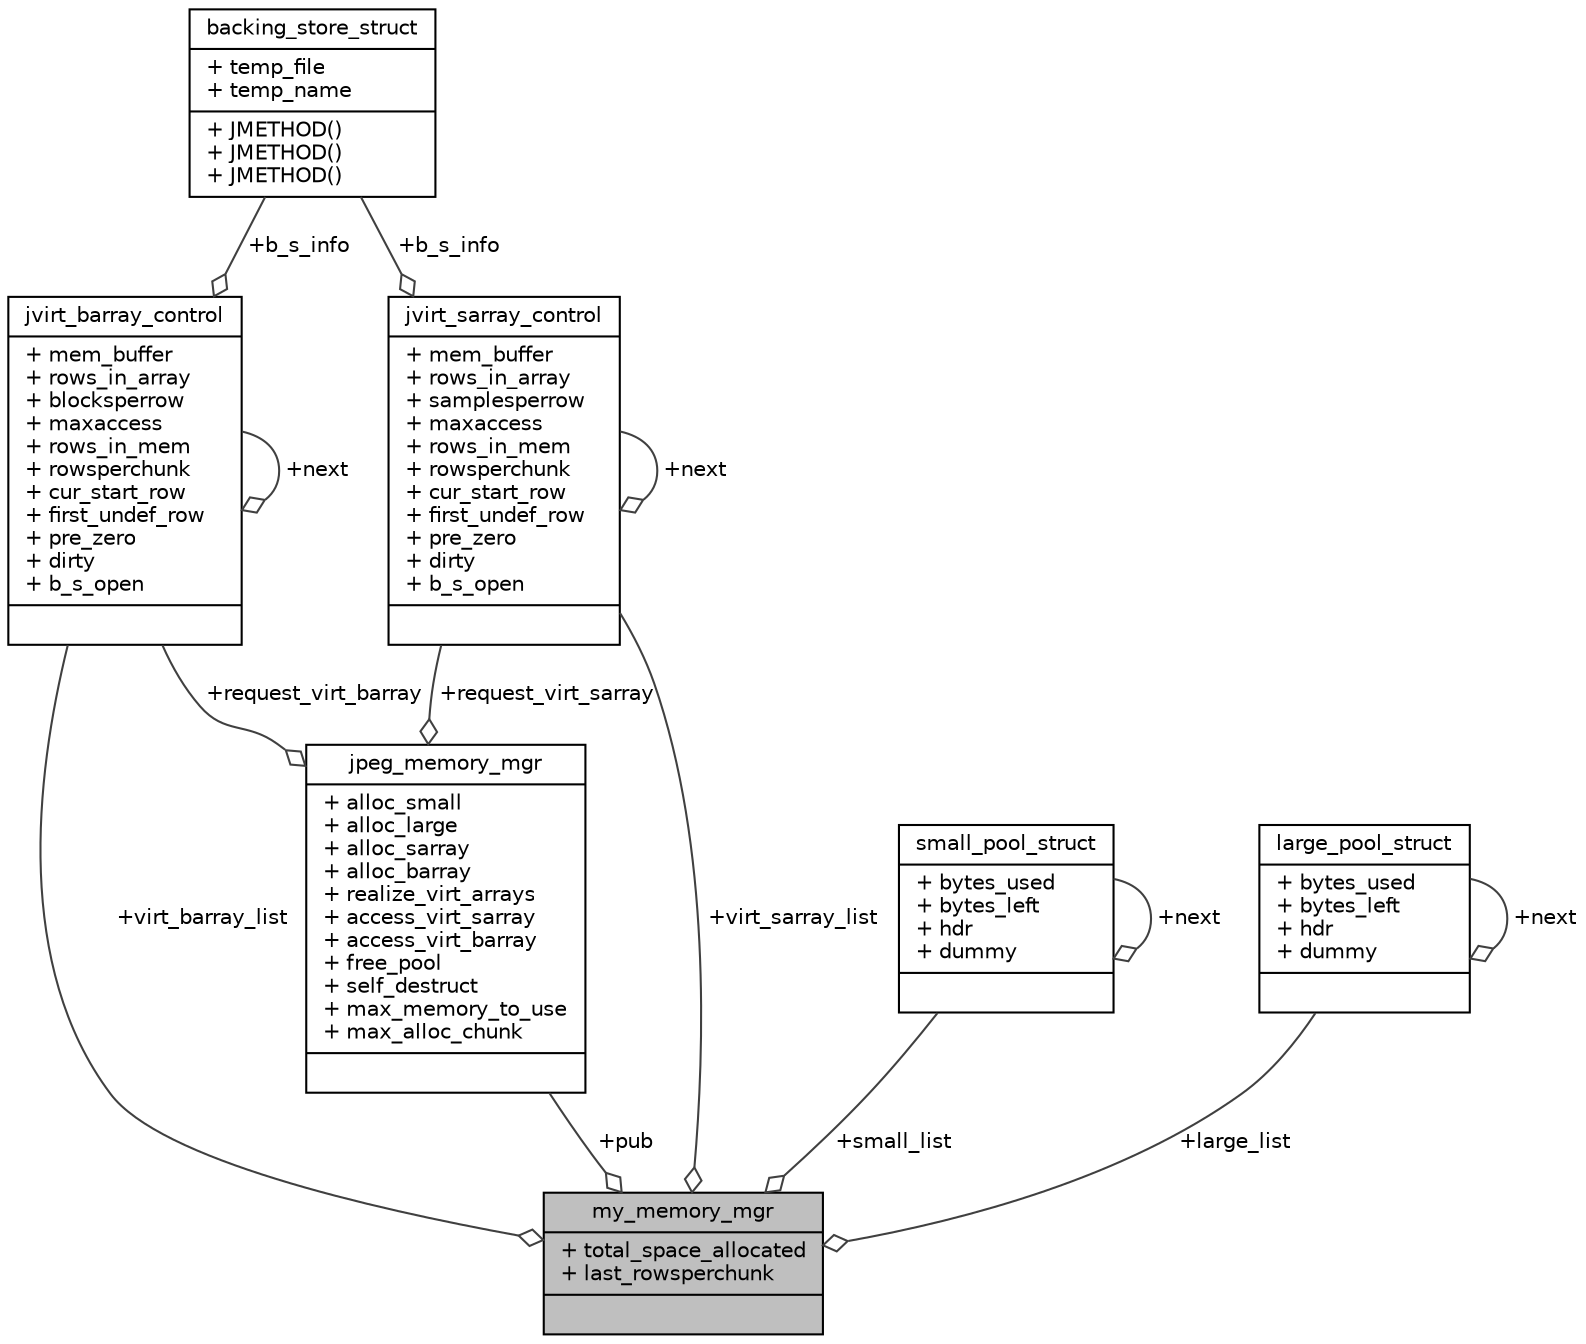 digraph "my_memory_mgr"
{
 // INTERACTIVE_SVG=YES
  edge [fontname="Helvetica",fontsize="10",labelfontname="Helvetica",labelfontsize="10"];
  node [fontname="Helvetica",fontsize="10",shape=record];
  Node1 [label="{my_memory_mgr\n|+ total_space_allocated\l+ last_rowsperchunk\l|}",height=0.2,width=0.4,color="black", fillcolor="grey75", style="filled", fontcolor="black"];
  Node2 -> Node1 [color="grey25",fontsize="10",style="solid",label=" +pub" ,arrowhead="odiamond",fontname="Helvetica"];
  Node2 [label="{jpeg_memory_mgr\n|+ alloc_small\l+ alloc_large\l+ alloc_sarray\l+ alloc_barray\l+ realize_virt_arrays\l+ access_virt_sarray\l+ access_virt_barray\l+ free_pool\l+ self_destruct\l+ max_memory_to_use\l+ max_alloc_chunk\l|}",height=0.2,width=0.4,color="black", fillcolor="white", style="filled",URL="$structjpeg__memory__mgr.html"];
  Node3 -> Node2 [color="grey25",fontsize="10",style="solid",label=" +request_virt_barray" ,arrowhead="odiamond",fontname="Helvetica"];
  Node3 [label="{jvirt_barray_control\n|+ mem_buffer\l+ rows_in_array\l+ blocksperrow\l+ maxaccess\l+ rows_in_mem\l+ rowsperchunk\l+ cur_start_row\l+ first_undef_row\l+ pre_zero\l+ dirty\l+ b_s_open\l|}",height=0.2,width=0.4,color="black", fillcolor="white", style="filled",URL="$structjvirt__barray__control.html"];
  Node3 -> Node3 [color="grey25",fontsize="10",style="solid",label=" +next" ,arrowhead="odiamond",fontname="Helvetica"];
  Node4 -> Node3 [color="grey25",fontsize="10",style="solid",label=" +b_s_info" ,arrowhead="odiamond",fontname="Helvetica"];
  Node4 [label="{backing_store_struct\n|+ temp_file\l+ temp_name\l|+ JMETHOD()\l+ JMETHOD()\l+ JMETHOD()\l}",height=0.2,width=0.4,color="black", fillcolor="white", style="filled",URL="$structbacking__store__struct.html"];
  Node5 -> Node2 [color="grey25",fontsize="10",style="solid",label=" +request_virt_sarray" ,arrowhead="odiamond",fontname="Helvetica"];
  Node5 [label="{jvirt_sarray_control\n|+ mem_buffer\l+ rows_in_array\l+ samplesperrow\l+ maxaccess\l+ rows_in_mem\l+ rowsperchunk\l+ cur_start_row\l+ first_undef_row\l+ pre_zero\l+ dirty\l+ b_s_open\l|}",height=0.2,width=0.4,color="black", fillcolor="white", style="filled",URL="$structjvirt__sarray__control.html"];
  Node5 -> Node5 [color="grey25",fontsize="10",style="solid",label=" +next" ,arrowhead="odiamond",fontname="Helvetica"];
  Node4 -> Node5 [color="grey25",fontsize="10",style="solid",label=" +b_s_info" ,arrowhead="odiamond",fontname="Helvetica"];
  Node6 -> Node1 [color="grey25",fontsize="10",style="solid",label=" +small_list" ,arrowhead="odiamond",fontname="Helvetica"];
  Node6 [label="{small_pool_struct\n|+ bytes_used\l+ bytes_left\l+ hdr\l+ dummy\l|}",height=0.2,width=0.4,color="black", fillcolor="white", style="filled",URL="$unionsmall__pool__struct.html"];
  Node6 -> Node6 [color="grey25",fontsize="10",style="solid",label=" +next" ,arrowhead="odiamond",fontname="Helvetica"];
  Node3 -> Node1 [color="grey25",fontsize="10",style="solid",label=" +virt_barray_list" ,arrowhead="odiamond",fontname="Helvetica"];
  Node5 -> Node1 [color="grey25",fontsize="10",style="solid",label=" +virt_sarray_list" ,arrowhead="odiamond",fontname="Helvetica"];
  Node7 -> Node1 [color="grey25",fontsize="10",style="solid",label=" +large_list" ,arrowhead="odiamond",fontname="Helvetica"];
  Node7 [label="{large_pool_struct\n|+ bytes_used\l+ bytes_left\l+ hdr\l+ dummy\l|}",height=0.2,width=0.4,color="black", fillcolor="white", style="filled",URL="$unionlarge__pool__struct.html"];
  Node7 -> Node7 [color="grey25",fontsize="10",style="solid",label=" +next" ,arrowhead="odiamond",fontname="Helvetica"];
}
